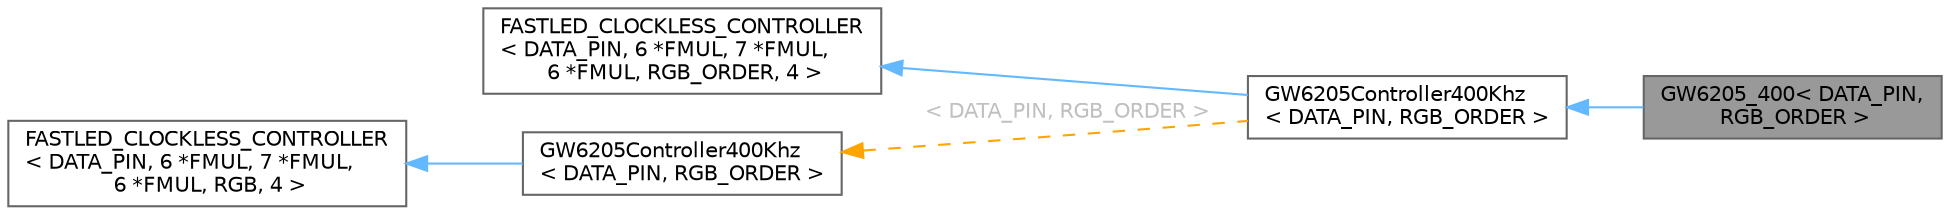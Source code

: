 digraph "GW6205_400&lt; DATA_PIN, RGB_ORDER &gt;"
{
 // INTERACTIVE_SVG=YES
 // LATEX_PDF_SIZE
  bgcolor="transparent";
  edge [fontname=Helvetica,fontsize=10,labelfontname=Helvetica,labelfontsize=10];
  node [fontname=Helvetica,fontsize=10,shape=box,height=0.2,width=0.4];
  rankdir="LR";
  Node1 [id="Node000001",label="GW6205_400\< DATA_PIN,\l RGB_ORDER \>",height=0.2,width=0.4,color="gray40", fillcolor="grey60", style="filled", fontcolor="black",tooltip="GW6205_400 controller class."];
  Node2 -> Node1 [id="edge1_Node000001_Node000002",dir="back",color="steelblue1",style="solid",tooltip=" "];
  Node2 [id="Node000002",label="GW6205Controller400Khz\l\< DATA_PIN, RGB_ORDER \>",height=0.2,width=0.4,color="gray40", fillcolor="white", style="filled",URL="$dd/dfa/class_g_w6205_controller400_khz.html",tooltip=" "];
  Node3 -> Node2 [id="edge2_Node000002_Node000003",dir="back",color="steelblue1",style="solid",tooltip=" "];
  Node3 [id="Node000003",label="FASTLED_CLOCKLESS_CONTROLLER\l\< DATA_PIN, 6 *FMUL, 7 *FMUL,\l 6 *FMUL, RGB_ORDER, 4 \>",height=0.2,width=0.4,color="gray40", fillcolor="white", style="filled",tooltip=" "];
  Node4 -> Node2 [id="edge3_Node000002_Node000004",dir="back",color="orange",style="dashed",tooltip=" ",label=" \< DATA_PIN, RGB_ORDER \>",fontcolor="grey" ];
  Node4 [id="Node000004",label="GW6205Controller400Khz\l\< DATA_PIN, RGB_ORDER \>",height=0.2,width=0.4,color="gray40", fillcolor="white", style="filled",URL="$dd/dfa/class_g_w6205_controller400_khz.html",tooltip="GW6205 controller class @ 400 KHz."];
  Node5 -> Node4 [id="edge4_Node000004_Node000005",dir="back",color="steelblue1",style="solid",tooltip=" "];
  Node5 [id="Node000005",label="FASTLED_CLOCKLESS_CONTROLLER\l\< DATA_PIN, 6 *FMUL, 7 *FMUL,\l 6 *FMUL, RGB, 4 \>",height=0.2,width=0.4,color="gray40", fillcolor="white", style="filled",tooltip=" "];
}

